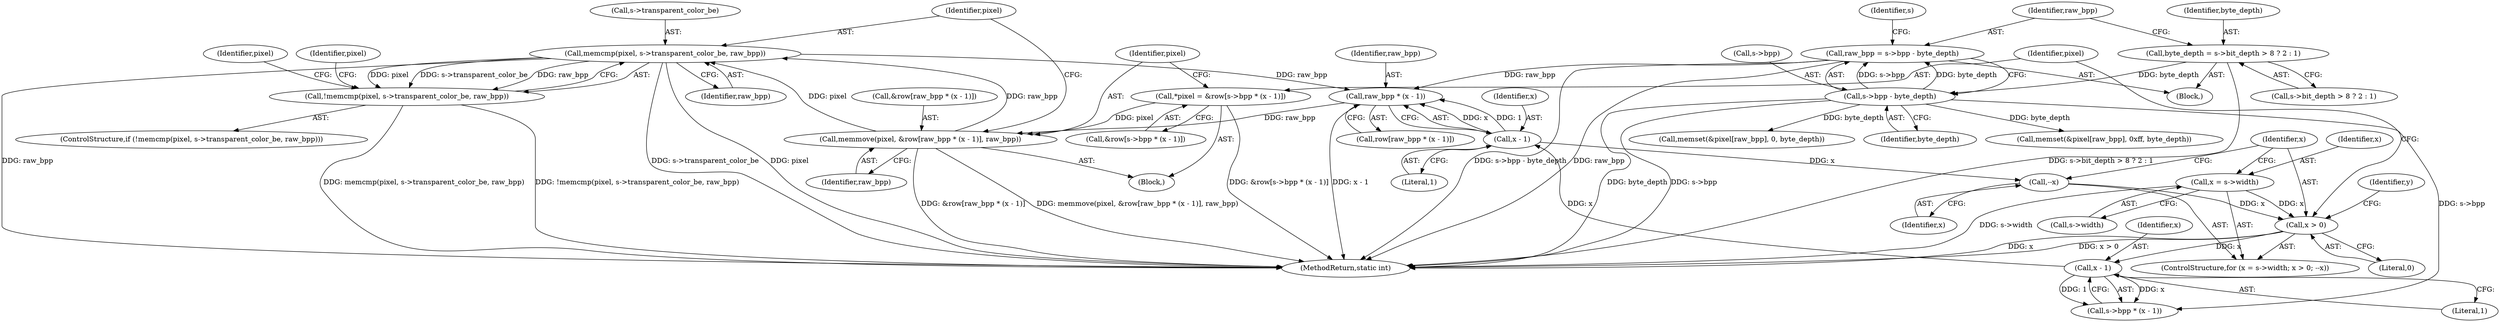 digraph "0_FFmpeg_e477f09d0b3619f3d29173b2cd593e17e2d1978e@API" {
"1000671" [label="(Call,memcmp(pixel, s->transparent_color_be, raw_bpp))"];
"1000658" [label="(Call,memmove(pixel, &row[raw_bpp * (x - 1)], raw_bpp))"];
"1000646" [label="(Call,*pixel = &row[s->bpp * (x - 1)])"];
"1000663" [label="(Call,raw_bpp * (x - 1))"];
"1000671" [label="(Call,memcmp(pixel, s->transparent_color_be, raw_bpp))"];
"1000593" [label="(Call,raw_bpp = s->bpp - byte_depth)"];
"1000595" [label="(Call,s->bpp - byte_depth)"];
"1000582" [label="(Call,byte_depth = s->bit_depth > 8 ? 2 : 1)"];
"1000665" [label="(Call,x - 1)"];
"1000655" [label="(Call,x - 1)"];
"1000639" [label="(Call,x > 0)"];
"1000642" [label="(Call,--x)"];
"1000634" [label="(Call,x = s->width)"];
"1000670" [label="(Call,!memcmp(pixel, s->transparent_color_be, raw_bpp))"];
"1000647" [label="(Identifier,pixel)"];
"1000651" [label="(Call,s->bpp * (x - 1))"];
"1000666" [label="(Identifier,x)"];
"1000639" [label="(Call,x > 0)"];
"1000646" [label="(Call,*pixel = &row[s->bpp * (x - 1)])"];
"1000687" [label="(Call,memset(&pixel[raw_bpp], 0xff, byte_depth))"];
"1000584" [label="(Call,s->bit_depth > 8 ? 2 : 1)"];
"1000663" [label="(Call,raw_bpp * (x - 1))"];
"1000661" [label="(Call,row[raw_bpp * (x - 1)])"];
"1000583" [label="(Identifier,byte_depth)"];
"1000641" [label="(Literal,0)"];
"1000667" [label="(Literal,1)"];
"1000670" [label="(Call,!memcmp(pixel, s->transparent_color_be, raw_bpp))"];
"1000656" [label="(Identifier,x)"];
"1000633" [label="(ControlStructure,for (x = s->width; x > 0; --x))"];
"1000640" [label="(Identifier,x)"];
"1000676" [label="(Identifier,raw_bpp)"];
"1000664" [label="(Identifier,raw_bpp)"];
"1000636" [label="(Call,s->width)"];
"1000690" [label="(Identifier,pixel)"];
"1000671" [label="(Call,memcmp(pixel, s->transparent_color_be, raw_bpp))"];
"1000659" [label="(Identifier,pixel)"];
"1000672" [label="(Identifier,pixel)"];
"1000582" [label="(Call,byte_depth = s->bit_depth > 8 ? 2 : 1)"];
"1000673" [label="(Call,s->transparent_color_be)"];
"1000665" [label="(Call,x - 1)"];
"1000657" [label="(Literal,1)"];
"1000678" [label="(Call,memset(&pixel[raw_bpp], 0, byte_depth))"];
"1000580" [label="(Block,)"];
"1000681" [label="(Identifier,pixel)"];
"1000593" [label="(Call,raw_bpp = s->bpp - byte_depth)"];
"1000642" [label="(Call,--x)"];
"1000634" [label="(Call,x = s->width)"];
"1000644" [label="(Block,)"];
"1000605" [label="(Identifier,s)"];
"1000658" [label="(Call,memmove(pixel, &row[raw_bpp * (x - 1)], raw_bpp))"];
"1000655" [label="(Call,x - 1)"];
"1000648" [label="(Call,&row[s->bpp * (x - 1)])"];
"1000660" [label="(Call,&row[raw_bpp * (x - 1)])"];
"1000599" [label="(Identifier,byte_depth)"];
"1000618" [label="(Identifier,y)"];
"1000596" [label="(Call,s->bpp)"];
"1000635" [label="(Identifier,x)"];
"1000669" [label="(ControlStructure,if (!memcmp(pixel, s->transparent_color_be, raw_bpp)))"];
"1000668" [label="(Identifier,raw_bpp)"];
"1000828" [label="(MethodReturn,static int)"];
"1000643" [label="(Identifier,x)"];
"1000595" [label="(Call,s->bpp - byte_depth)"];
"1000594" [label="(Identifier,raw_bpp)"];
"1000671" -> "1000670"  [label="AST: "];
"1000671" -> "1000676"  [label="CFG: "];
"1000672" -> "1000671"  [label="AST: "];
"1000673" -> "1000671"  [label="AST: "];
"1000676" -> "1000671"  [label="AST: "];
"1000670" -> "1000671"  [label="CFG: "];
"1000671" -> "1000828"  [label="DDG: raw_bpp"];
"1000671" -> "1000828"  [label="DDG: pixel"];
"1000671" -> "1000828"  [label="DDG: s->transparent_color_be"];
"1000671" -> "1000663"  [label="DDG: raw_bpp"];
"1000671" -> "1000670"  [label="DDG: pixel"];
"1000671" -> "1000670"  [label="DDG: s->transparent_color_be"];
"1000671" -> "1000670"  [label="DDG: raw_bpp"];
"1000658" -> "1000671"  [label="DDG: pixel"];
"1000658" -> "1000671"  [label="DDG: raw_bpp"];
"1000658" -> "1000644"  [label="AST: "];
"1000658" -> "1000668"  [label="CFG: "];
"1000659" -> "1000658"  [label="AST: "];
"1000660" -> "1000658"  [label="AST: "];
"1000668" -> "1000658"  [label="AST: "];
"1000672" -> "1000658"  [label="CFG: "];
"1000658" -> "1000828"  [label="DDG: &row[raw_bpp * (x - 1)]"];
"1000658" -> "1000828"  [label="DDG: memmove(pixel, &row[raw_bpp * (x - 1)], raw_bpp)"];
"1000646" -> "1000658"  [label="DDG: pixel"];
"1000663" -> "1000658"  [label="DDG: raw_bpp"];
"1000646" -> "1000644"  [label="AST: "];
"1000646" -> "1000648"  [label="CFG: "];
"1000647" -> "1000646"  [label="AST: "];
"1000648" -> "1000646"  [label="AST: "];
"1000659" -> "1000646"  [label="CFG: "];
"1000646" -> "1000828"  [label="DDG: &row[s->bpp * (x - 1)]"];
"1000663" -> "1000661"  [label="AST: "];
"1000663" -> "1000665"  [label="CFG: "];
"1000664" -> "1000663"  [label="AST: "];
"1000665" -> "1000663"  [label="AST: "];
"1000661" -> "1000663"  [label="CFG: "];
"1000663" -> "1000828"  [label="DDG: x - 1"];
"1000593" -> "1000663"  [label="DDG: raw_bpp"];
"1000665" -> "1000663"  [label="DDG: x"];
"1000665" -> "1000663"  [label="DDG: 1"];
"1000593" -> "1000580"  [label="AST: "];
"1000593" -> "1000595"  [label="CFG: "];
"1000594" -> "1000593"  [label="AST: "];
"1000595" -> "1000593"  [label="AST: "];
"1000605" -> "1000593"  [label="CFG: "];
"1000593" -> "1000828"  [label="DDG: s->bpp - byte_depth"];
"1000593" -> "1000828"  [label="DDG: raw_bpp"];
"1000595" -> "1000593"  [label="DDG: s->bpp"];
"1000595" -> "1000593"  [label="DDG: byte_depth"];
"1000595" -> "1000599"  [label="CFG: "];
"1000596" -> "1000595"  [label="AST: "];
"1000599" -> "1000595"  [label="AST: "];
"1000595" -> "1000828"  [label="DDG: byte_depth"];
"1000595" -> "1000828"  [label="DDG: s->bpp"];
"1000582" -> "1000595"  [label="DDG: byte_depth"];
"1000595" -> "1000651"  [label="DDG: s->bpp"];
"1000595" -> "1000678"  [label="DDG: byte_depth"];
"1000595" -> "1000687"  [label="DDG: byte_depth"];
"1000582" -> "1000580"  [label="AST: "];
"1000582" -> "1000584"  [label="CFG: "];
"1000583" -> "1000582"  [label="AST: "];
"1000584" -> "1000582"  [label="AST: "];
"1000594" -> "1000582"  [label="CFG: "];
"1000582" -> "1000828"  [label="DDG: s->bit_depth > 8 ? 2 : 1"];
"1000665" -> "1000667"  [label="CFG: "];
"1000666" -> "1000665"  [label="AST: "];
"1000667" -> "1000665"  [label="AST: "];
"1000665" -> "1000642"  [label="DDG: x"];
"1000655" -> "1000665"  [label="DDG: x"];
"1000655" -> "1000651"  [label="AST: "];
"1000655" -> "1000657"  [label="CFG: "];
"1000656" -> "1000655"  [label="AST: "];
"1000657" -> "1000655"  [label="AST: "];
"1000651" -> "1000655"  [label="CFG: "];
"1000655" -> "1000651"  [label="DDG: x"];
"1000655" -> "1000651"  [label="DDG: 1"];
"1000639" -> "1000655"  [label="DDG: x"];
"1000639" -> "1000633"  [label="AST: "];
"1000639" -> "1000641"  [label="CFG: "];
"1000640" -> "1000639"  [label="AST: "];
"1000641" -> "1000639"  [label="AST: "];
"1000647" -> "1000639"  [label="CFG: "];
"1000618" -> "1000639"  [label="CFG: "];
"1000639" -> "1000828"  [label="DDG: x > 0"];
"1000639" -> "1000828"  [label="DDG: x"];
"1000642" -> "1000639"  [label="DDG: x"];
"1000634" -> "1000639"  [label="DDG: x"];
"1000642" -> "1000633"  [label="AST: "];
"1000642" -> "1000643"  [label="CFG: "];
"1000643" -> "1000642"  [label="AST: "];
"1000640" -> "1000642"  [label="CFG: "];
"1000634" -> "1000633"  [label="AST: "];
"1000634" -> "1000636"  [label="CFG: "];
"1000635" -> "1000634"  [label="AST: "];
"1000636" -> "1000634"  [label="AST: "];
"1000640" -> "1000634"  [label="CFG: "];
"1000634" -> "1000828"  [label="DDG: s->width"];
"1000670" -> "1000669"  [label="AST: "];
"1000681" -> "1000670"  [label="CFG: "];
"1000690" -> "1000670"  [label="CFG: "];
"1000670" -> "1000828"  [label="DDG: !memcmp(pixel, s->transparent_color_be, raw_bpp)"];
"1000670" -> "1000828"  [label="DDG: memcmp(pixel, s->transparent_color_be, raw_bpp)"];
}

